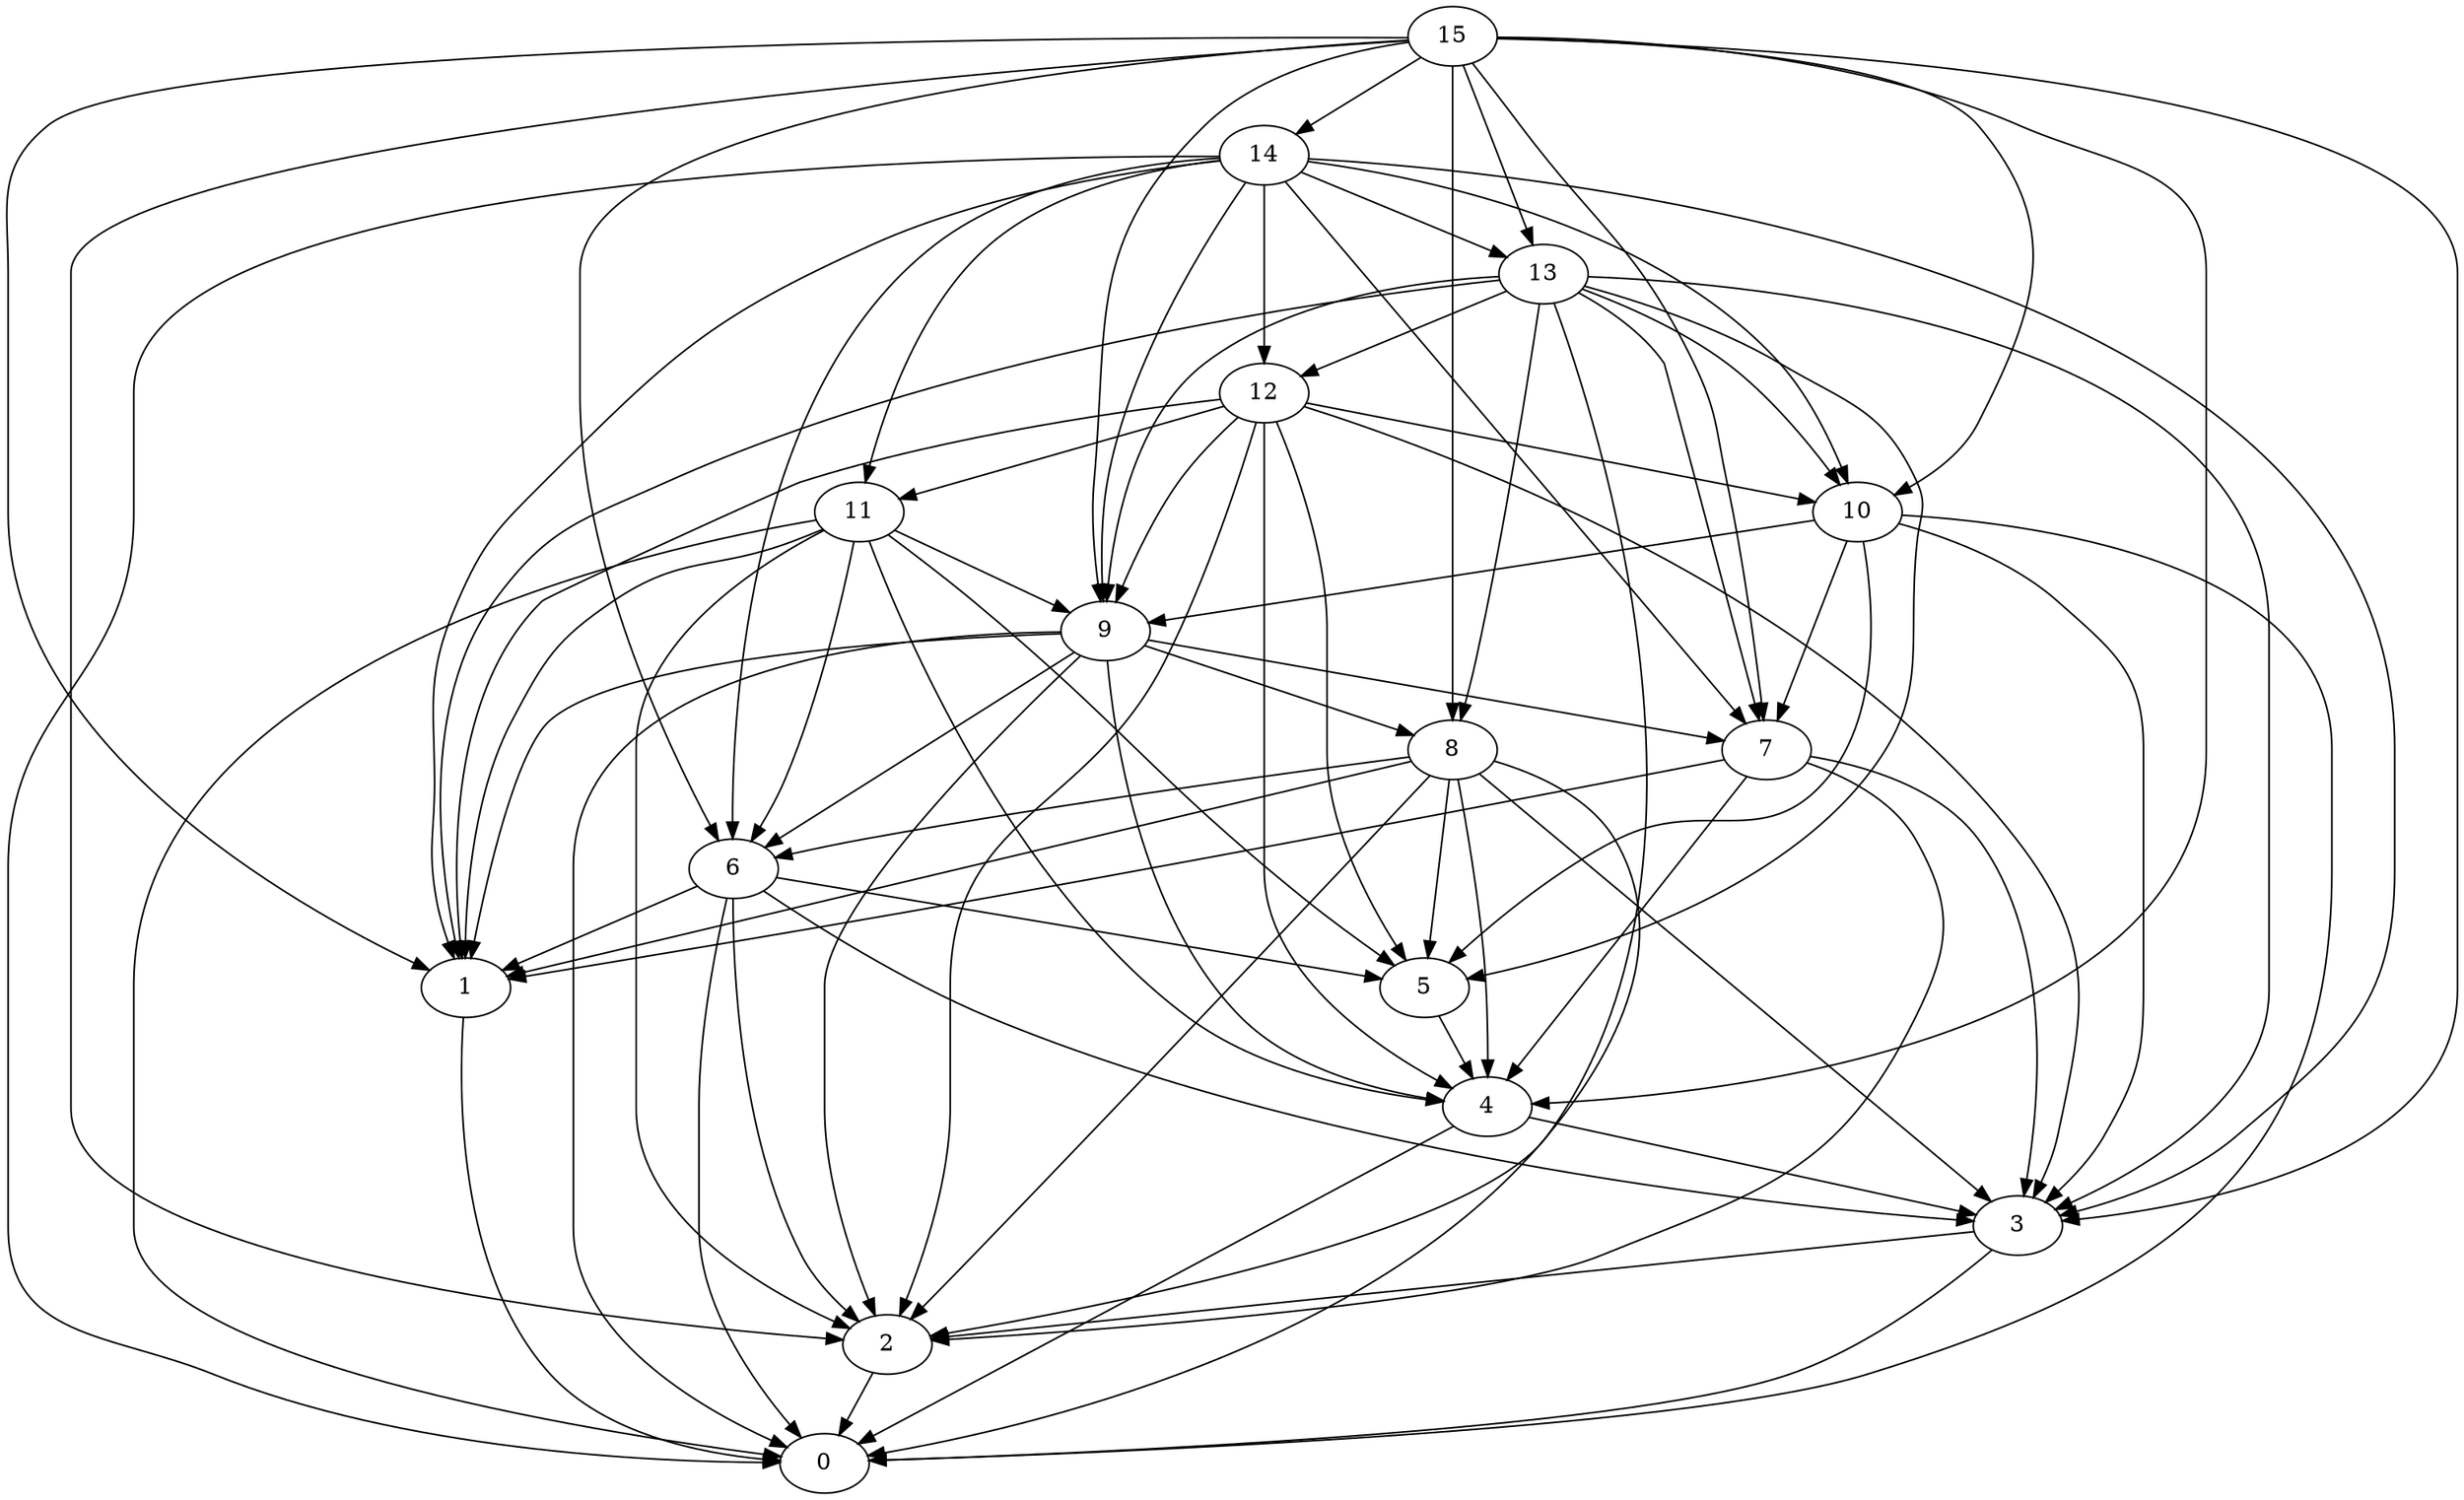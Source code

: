 digraph "Random_Nodes_16_Density_5.00_CCR_1.00_WeightType_Random_Homogeneous-2" {
15 [Weight=27];
14 [Weight=36];
13 [Weight=44];
12 [Weight=40];
10 [Weight=44];
11 [Weight=31];
9 [Weight=22];
8 [Weight=13];
6 [Weight=40];
5 [Weight=36];
7 [Weight=13];
4 [Weight=36];
3 [Weight=31];
1 [Weight=22];
2 [Weight=13];
0 [Weight=31];
14 -> 0 [Weight=10];
15 -> 2 [Weight=8];
11 -> 2 [Weight=8];
7 -> 4 [Weight=10];
9 -> 7 [Weight=7];
7 -> 1 [Weight=8];
12 -> 11 [Weight=2];
12 -> 10 [Weight=5];
9 -> 8 [Weight=6];
7 -> 2 [Weight=5];
13 -> 10 [Weight=8];
13 -> 8 [Weight=4];
12 -> 1 [Weight=3];
11 -> 1 [Weight=4];
14 -> 1 [Weight=6];
11 -> 9 [Weight=4];
14 -> 10 [Weight=5];
15 -> 4 [Weight=8];
14 -> 12 [Weight=7];
10 -> 9 [Weight=7];
13 -> 9 [Weight=2];
12 -> 9 [Weight=6];
15 -> 3 [Weight=3];
11 -> 4 [Weight=7];
1 -> 0 [Weight=8];
6 -> 5 [Weight=8];
2 -> 0 [Weight=8];
15 -> 13 [Weight=8];
12 -> 4 [Weight=8];
9 -> 2 [Weight=8];
12 -> 5 [Weight=5];
15 -> 10 [Weight=10];
3 -> 0 [Weight=2];
12 -> 2 [Weight=7];
8 -> 1 [Weight=7];
8 -> 0 [Weight=2];
10 -> 5 [Weight=2];
13 -> 3 [Weight=9];
7 -> 3 [Weight=4];
6 -> 1 [Weight=5];
10 -> 3 [Weight=10];
9 -> 1 [Weight=4];
8 -> 6 [Weight=5];
10 -> 7 [Weight=8];
15 -> 9 [Weight=8];
13 -> 12 [Weight=2];
6 -> 0 [Weight=9];
9 -> 0 [Weight=5];
14 -> 11 [Weight=2];
9 -> 4 [Weight=5];
8 -> 4 [Weight=5];
11 -> 6 [Weight=8];
14 -> 13 [Weight=7];
3 -> 2 [Weight=9];
13 -> 5 [Weight=4];
15 -> 14 [Weight=4];
13 -> 7 [Weight=6];
8 -> 3 [Weight=8];
4 -> 0 [Weight=5];
14 -> 7 [Weight=7];
4 -> 3 [Weight=7];
14 -> 9 [Weight=4];
5 -> 4 [Weight=7];
15 -> 7 [Weight=7];
8 -> 2 [Weight=5];
14 -> 3 [Weight=7];
12 -> 3 [Weight=3];
6 -> 2 [Weight=5];
14 -> 6 [Weight=5];
13 -> 1 [Weight=4];
6 -> 3 [Weight=9];
11 -> 0 [Weight=2];
15 -> 1 [Weight=2];
15 -> 6 [Weight=4];
10 -> 0 [Weight=9];
8 -> 5 [Weight=8];
15 -> 8 [Weight=9];
13 -> 2 [Weight=7];
9 -> 6 [Weight=3];
11 -> 5 [Weight=8];
}

